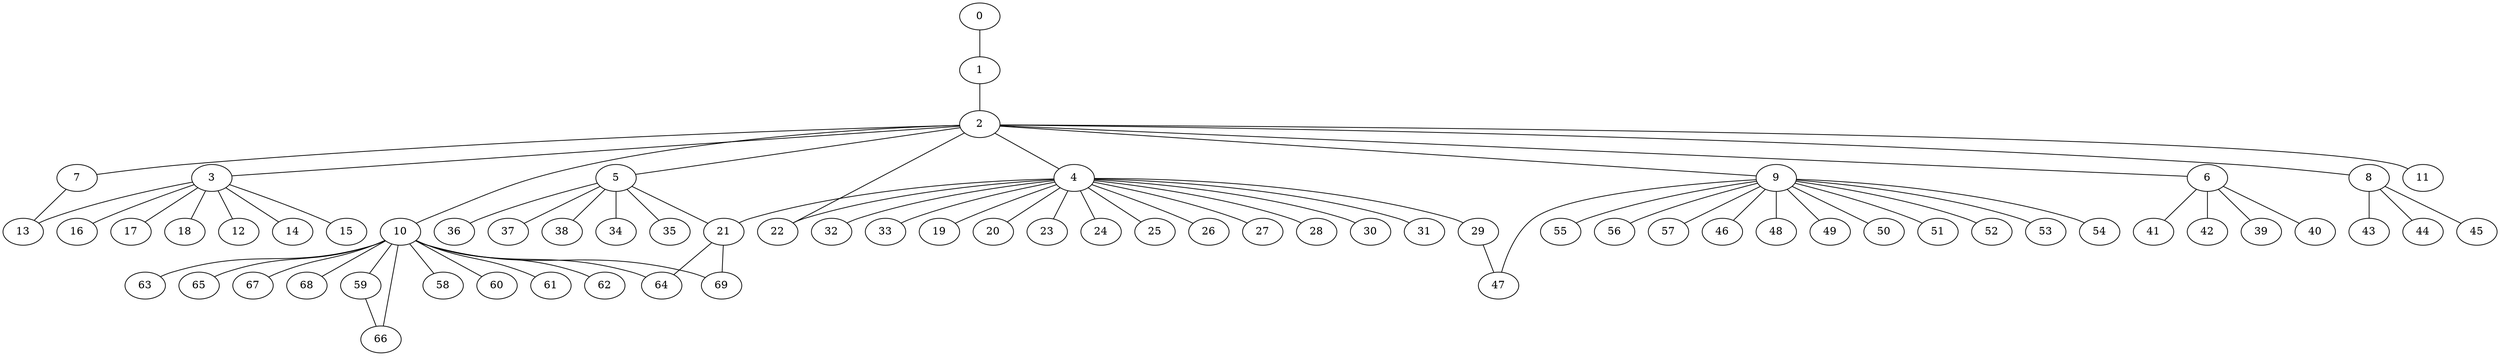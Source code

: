 
graph graphname {
    0 -- 1
1 -- 2
2 -- 3
2 -- 4
2 -- 5
2 -- 6
2 -- 7
2 -- 8
2 -- 9
2 -- 10
2 -- 11
2 -- 22
3 -- 12
3 -- 13
3 -- 14
3 -- 15
3 -- 16
3 -- 17
3 -- 18
4 -- 32
4 -- 33
4 -- 19
4 -- 20
4 -- 21
4 -- 22
4 -- 23
4 -- 24
4 -- 25
4 -- 26
4 -- 27
4 -- 28
4 -- 29
4 -- 30
4 -- 31
5 -- 35
5 -- 36
5 -- 37
5 -- 38
5 -- 34
5 -- 21
6 -- 40
6 -- 41
6 -- 42
6 -- 39
7 -- 13
8 -- 43
8 -- 44
8 -- 45
9 -- 46
9 -- 47
9 -- 48
9 -- 49
9 -- 50
9 -- 51
9 -- 52
9 -- 53
9 -- 54
9 -- 55
9 -- 56
9 -- 57
10 -- 64
10 -- 65
10 -- 67
10 -- 68
10 -- 69
10 -- 66
10 -- 58
10 -- 59
10 -- 60
10 -- 61
10 -- 62
10 -- 63
21 -- 64
21 -- 69
29 -- 47
59 -- 66

}

